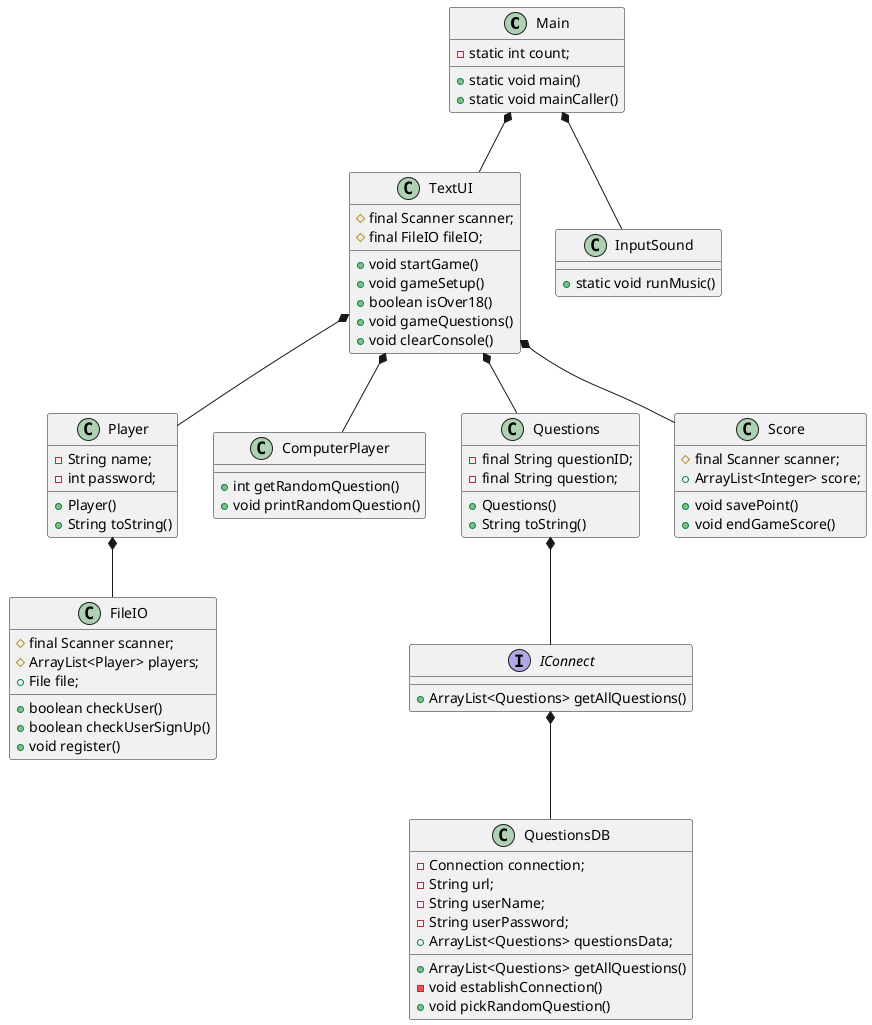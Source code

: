 @startuml

class Main
class FileIO
class TextUI
class Player
class ComputerPlayer
class Questions
class QuestionsDB
class Score
interface IConnect
class InputSound

Main *-- InputSound
Main *-- TextUI
TextUI *-- Player
TextUI *-- Questions
Questions *-- IConnect
Player *-- FileIO
TextUI *-- Score
TextUI *-- ComputerPlayer
IConnect *-- QuestionsDB

Main : + static void main()
Main : - static int count;
Main : + static void mainCaller()

TextUI : # final Scanner scanner;
TextUI : # final FileIO fileIO;
TextUI : + void startGame()
TextUI : + void gameSetup()
TextUI : + boolean isOver18()
TextUI : + void gameQuestions()
TextUI : + void clearConsole()

QuestionsDB : - Connection connection;
QuestionsDB : - String url;
QuestionsDB : - String userName;
QuestionsDB : - String userPassword;
QuestionsDB : + ArrayList<Questions> questionsData;
QuestionsDB : + ArrayList<Questions> getAllQuestions()
QuestionsDB : - void establishConnection()
QuestionsDB : + void pickRandomQuestion()

Player : - String name;
Player : - int password;
Player : + Player()
Player : + String toString()

FileIO : # final Scanner scanner;
FileIO : # ArrayList<Player> players;
FileIO : + File file;
FileIO : + boolean checkUser()
FileIO : + boolean checkUserSignUp()
FileIO : + void register()

Questions : - final String questionID;
Questions : - final String question;
Questions : + Questions()
Questions : + String toString()

Score : # final Scanner scanner;
Score : + ArrayList<Integer> score;
Score : + void savePoint()
Score : + void endGameScore()

ComputerPlayer : + int getRandomQuestion()
ComputerPlayer : + void printRandomQuestion()

IConnect : + ArrayList<Questions> getAllQuestions()

InputSound : + static void runMusic()

@enduml